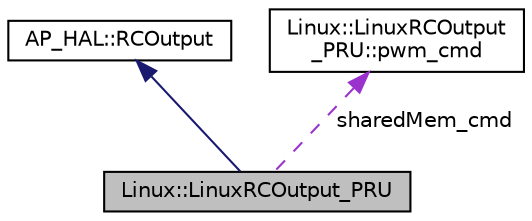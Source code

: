 digraph "Linux::LinuxRCOutput_PRU"
{
 // INTERACTIVE_SVG=YES
  edge [fontname="Helvetica",fontsize="10",labelfontname="Helvetica",labelfontsize="10"];
  node [fontname="Helvetica",fontsize="10",shape=record];
  Node1 [label="Linux::LinuxRCOutput_PRU",height=0.2,width=0.4,color="black", fillcolor="grey75", style="filled" fontcolor="black"];
  Node2 -> Node1 [dir="back",color="midnightblue",fontsize="10",style="solid",fontname="Helvetica"];
  Node2 [label="AP_HAL::RCOutput",height=0.2,width=0.4,color="black", fillcolor="white", style="filled",URL="$classAP__HAL_1_1RCOutput.html"];
  Node3 -> Node1 [dir="back",color="darkorchid3",fontsize="10",style="dashed",label=" sharedMem_cmd" ,fontname="Helvetica"];
  Node3 [label="Linux::LinuxRCOutput\l_PRU::pwm_cmd",height=0.2,width=0.4,color="black", fillcolor="white", style="filled",URL="$structLinux_1_1LinuxRCOutput__PRU_1_1pwm__cmd.html"];
}
